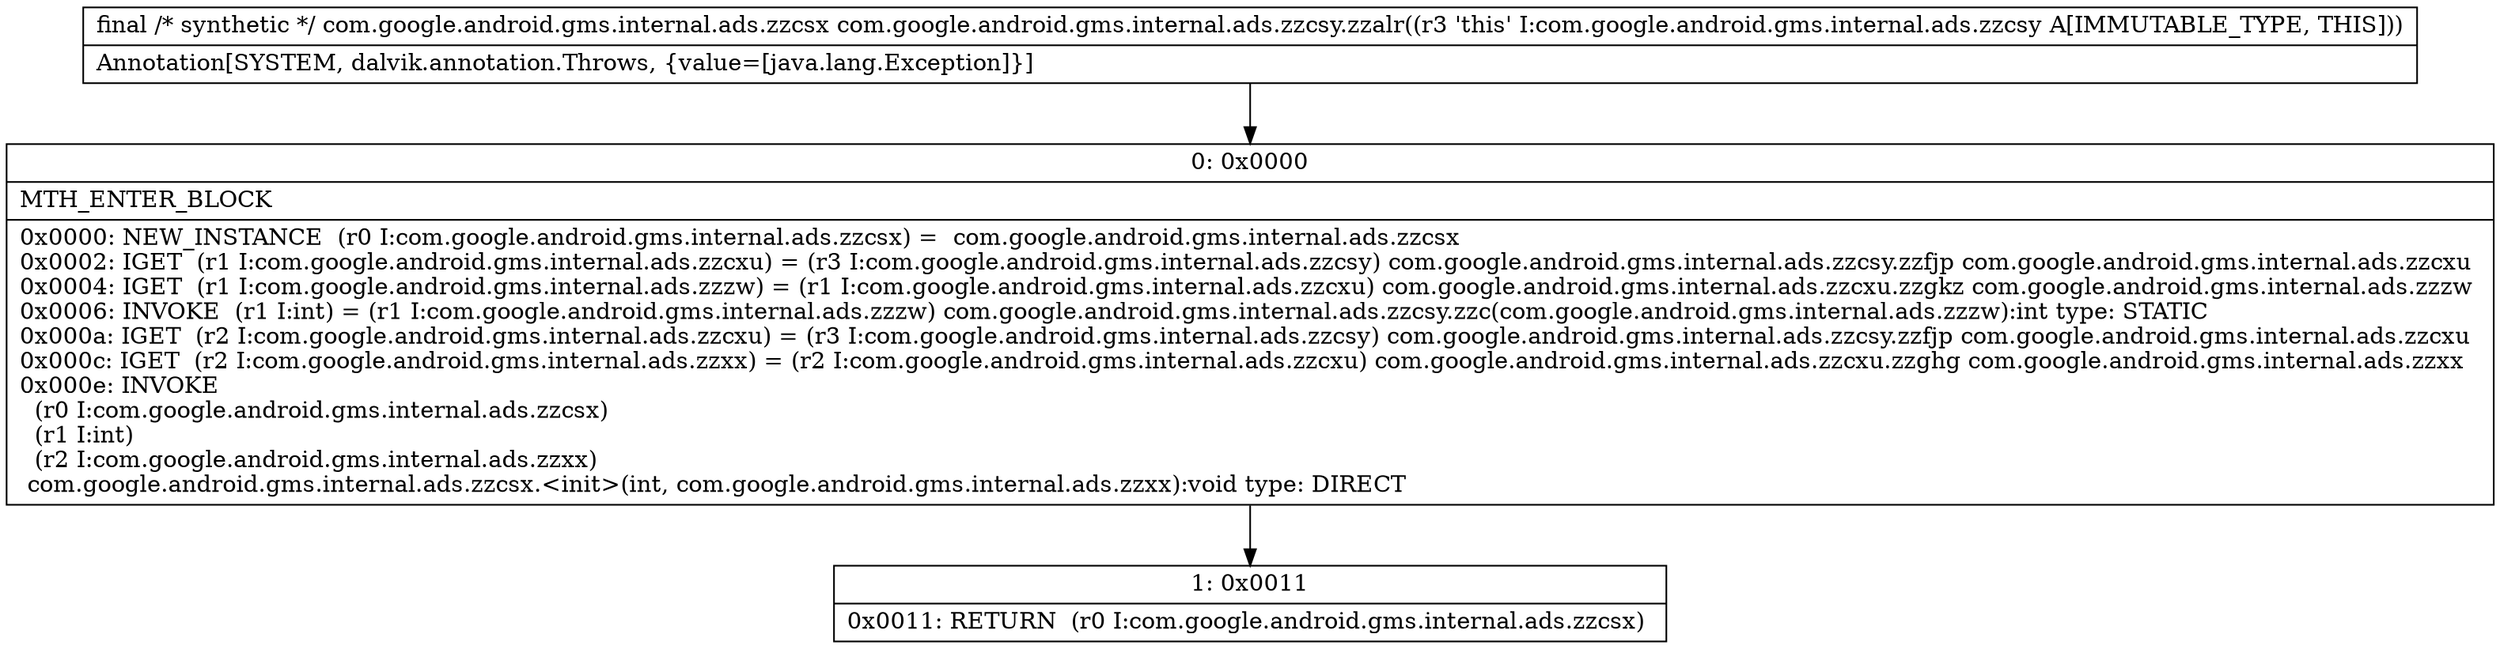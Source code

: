 digraph "CFG forcom.google.android.gms.internal.ads.zzcsy.zzalr()Lcom\/google\/android\/gms\/internal\/ads\/zzcsx;" {
Node_0 [shape=record,label="{0\:\ 0x0000|MTH_ENTER_BLOCK\l|0x0000: NEW_INSTANCE  (r0 I:com.google.android.gms.internal.ads.zzcsx) =  com.google.android.gms.internal.ads.zzcsx \l0x0002: IGET  (r1 I:com.google.android.gms.internal.ads.zzcxu) = (r3 I:com.google.android.gms.internal.ads.zzcsy) com.google.android.gms.internal.ads.zzcsy.zzfjp com.google.android.gms.internal.ads.zzcxu \l0x0004: IGET  (r1 I:com.google.android.gms.internal.ads.zzzw) = (r1 I:com.google.android.gms.internal.ads.zzcxu) com.google.android.gms.internal.ads.zzcxu.zzgkz com.google.android.gms.internal.ads.zzzw \l0x0006: INVOKE  (r1 I:int) = (r1 I:com.google.android.gms.internal.ads.zzzw) com.google.android.gms.internal.ads.zzcsy.zzc(com.google.android.gms.internal.ads.zzzw):int type: STATIC \l0x000a: IGET  (r2 I:com.google.android.gms.internal.ads.zzcxu) = (r3 I:com.google.android.gms.internal.ads.zzcsy) com.google.android.gms.internal.ads.zzcsy.zzfjp com.google.android.gms.internal.ads.zzcxu \l0x000c: IGET  (r2 I:com.google.android.gms.internal.ads.zzxx) = (r2 I:com.google.android.gms.internal.ads.zzcxu) com.google.android.gms.internal.ads.zzcxu.zzghg com.google.android.gms.internal.ads.zzxx \l0x000e: INVOKE  \l  (r0 I:com.google.android.gms.internal.ads.zzcsx)\l  (r1 I:int)\l  (r2 I:com.google.android.gms.internal.ads.zzxx)\l com.google.android.gms.internal.ads.zzcsx.\<init\>(int, com.google.android.gms.internal.ads.zzxx):void type: DIRECT \l}"];
Node_1 [shape=record,label="{1\:\ 0x0011|0x0011: RETURN  (r0 I:com.google.android.gms.internal.ads.zzcsx) \l}"];
MethodNode[shape=record,label="{final \/* synthetic *\/ com.google.android.gms.internal.ads.zzcsx com.google.android.gms.internal.ads.zzcsy.zzalr((r3 'this' I:com.google.android.gms.internal.ads.zzcsy A[IMMUTABLE_TYPE, THIS]))  | Annotation[SYSTEM, dalvik.annotation.Throws, \{value=[java.lang.Exception]\}]\l}"];
MethodNode -> Node_0;
Node_0 -> Node_1;
}

